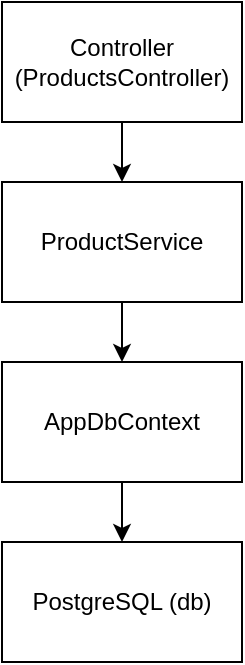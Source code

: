 <mxfile version="26.1.3" pages="2">
  <diagram name="Page-1" id="GqhICxW7YdNsNyVZCw8U">
    <mxGraphModel dx="1050" dy="557" grid="1" gridSize="10" guides="1" tooltips="1" connect="1" arrows="1" fold="1" page="1" pageScale="1" pageWidth="827" pageHeight="1169" math="0" shadow="0">
      <root>
        <mxCell id="0" />
        <mxCell id="1" parent="0" />
        <mxCell id="YKQokfZT1mf1r9xDFJpv-1" value="Controller&lt;div&gt;(ProductsController)&lt;/div&gt;" style="rounded=0;whiteSpace=wrap;html=1;" vertex="1" parent="1">
          <mxGeometry x="340" y="40" width="120" height="60" as="geometry" />
        </mxCell>
        <mxCell id="YKQokfZT1mf1r9xDFJpv-2" value="ProductService" style="rounded=0;whiteSpace=wrap;html=1;" vertex="1" parent="1">
          <mxGeometry x="340" y="130" width="120" height="60" as="geometry" />
        </mxCell>
        <mxCell id="YKQokfZT1mf1r9xDFJpv-3" value="AppDbContext" style="rounded=0;whiteSpace=wrap;html=1;" vertex="1" parent="1">
          <mxGeometry x="340" y="220" width="120" height="60" as="geometry" />
        </mxCell>
        <mxCell id="YKQokfZT1mf1r9xDFJpv-4" value="PostgreSQL (db)" style="rounded=0;whiteSpace=wrap;html=1;" vertex="1" parent="1">
          <mxGeometry x="340" y="310" width="120" height="60" as="geometry" />
        </mxCell>
        <mxCell id="YKQokfZT1mf1r9xDFJpv-5" value="" style="endArrow=classic;html=1;rounded=0;" edge="1" parent="1" target="YKQokfZT1mf1r9xDFJpv-2">
          <mxGeometry width="50" height="50" relative="1" as="geometry">
            <mxPoint x="400" y="100" as="sourcePoint" />
            <mxPoint x="450" y="50" as="targetPoint" />
          </mxGeometry>
        </mxCell>
        <mxCell id="YKQokfZT1mf1r9xDFJpv-9" value="" style="endArrow=classic;html=1;rounded=0;entryX=0.5;entryY=0;entryDx=0;entryDy=0;" edge="1" parent="1" target="YKQokfZT1mf1r9xDFJpv-3">
          <mxGeometry width="50" height="50" relative="1" as="geometry">
            <mxPoint x="400" y="190" as="sourcePoint" />
            <mxPoint x="410" y="140" as="targetPoint" />
          </mxGeometry>
        </mxCell>
        <mxCell id="YKQokfZT1mf1r9xDFJpv-10" value="" style="endArrow=classic;html=1;rounded=0;entryX=0.5;entryY=0;entryDx=0;entryDy=0;" edge="1" parent="1" target="YKQokfZT1mf1r9xDFJpv-4">
          <mxGeometry width="50" height="50" relative="1" as="geometry">
            <mxPoint x="400" y="280" as="sourcePoint" />
            <mxPoint x="410" y="230" as="targetPoint" />
          </mxGeometry>
        </mxCell>
      </root>
    </mxGraphModel>
  </diagram>
  <diagram id="pxdujP0RChY-k1uGH2zo" name="Page-2">
    <mxGraphModel dx="1050" dy="557" grid="1" gridSize="10" guides="1" tooltips="1" connect="1" arrows="1" fold="1" page="1" pageScale="1" pageWidth="827" pageHeight="1169" math="0" shadow="0">
      <root>
        <mxCell id="0" />
        <mxCell id="1" parent="0" />
        <mxCell id="ofV1GsQTSdl7kNNH8wwG-7" style="edgeStyle=orthogonalEdgeStyle;rounded=0;orthogonalLoop=1;jettySize=auto;html=1;entryX=0;entryY=0.5;entryDx=0;entryDy=0;" edge="1" parent="1" source="ofV1GsQTSdl7kNNH8wwG-1" target="ofV1GsQTSdl7kNNH8wwG-2">
          <mxGeometry relative="1" as="geometry" />
        </mxCell>
        <mxCell id="ofV1GsQTSdl7kNNH8wwG-8" style="edgeStyle=orthogonalEdgeStyle;rounded=0;orthogonalLoop=1;jettySize=auto;html=1;entryX=0;entryY=0.5;entryDx=0;entryDy=0;" edge="1" parent="1" source="ofV1GsQTSdl7kNNH8wwG-1" target="ofV1GsQTSdl7kNNH8wwG-4">
          <mxGeometry relative="1" as="geometry" />
        </mxCell>
        <mxCell id="ofV1GsQTSdl7kNNH8wwG-9" style="edgeStyle=orthogonalEdgeStyle;rounded=0;orthogonalLoop=1;jettySize=auto;html=1;" edge="1" parent="1" source="ofV1GsQTSdl7kNNH8wwG-1" target="ofV1GsQTSdl7kNNH8wwG-5">
          <mxGeometry relative="1" as="geometry" />
        </mxCell>
        <mxCell id="ofV1GsQTSdl7kNNH8wwG-10" style="edgeStyle=orthogonalEdgeStyle;rounded=0;orthogonalLoop=1;jettySize=auto;html=1;entryX=0;entryY=0.5;entryDx=0;entryDy=0;" edge="1" parent="1" source="ofV1GsQTSdl7kNNH8wwG-1" target="ofV1GsQTSdl7kNNH8wwG-3">
          <mxGeometry relative="1" as="geometry" />
        </mxCell>
        <mxCell id="ofV1GsQTSdl7kNNH8wwG-1" value="Actor" style="shape=umlActor;verticalLabelPosition=bottom;verticalAlign=top;html=1;outlineConnect=0;" vertex="1" parent="1">
          <mxGeometry x="150" y="260" width="30" height="60" as="geometry" />
        </mxCell>
        <mxCell id="ofV1GsQTSdl7kNNH8wwG-2" value="Vaata tooteid" style="ellipse;whiteSpace=wrap;html=1;" vertex="1" parent="1">
          <mxGeometry x="310" y="80" width="120" height="80" as="geometry" />
        </mxCell>
        <mxCell id="ofV1GsQTSdl7kNNH8wwG-3" value="Tühista tehing" style="ellipse;whiteSpace=wrap;html=1;" vertex="1" parent="1">
          <mxGeometry x="310" y="410" width="120" height="80" as="geometry" />
        </mxCell>
        <mxCell id="ofV1GsQTSdl7kNNH8wwG-4" value="Lisa ostukorvi" style="ellipse;whiteSpace=wrap;html=1;" vertex="1" parent="1">
          <mxGeometry x="310" y="190" width="120" height="80" as="geometry" />
        </mxCell>
        <mxCell id="ofV1GsQTSdl7kNNH8wwG-5" value="Vormista ost" style="ellipse;whiteSpace=wrap;html=1;" vertex="1" parent="1">
          <mxGeometry x="310" y="300" width="120" height="80" as="geometry" />
        </mxCell>
      </root>
    </mxGraphModel>
  </diagram>
</mxfile>
